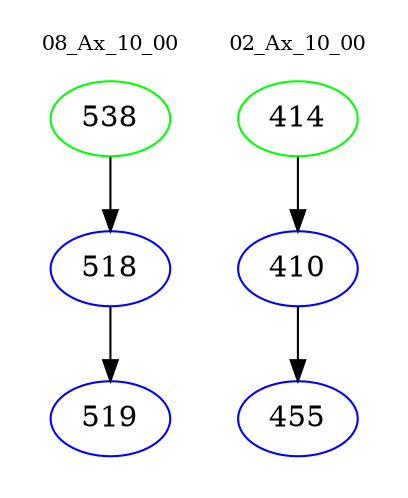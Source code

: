 digraph{
subgraph cluster_0 {
color = white
label = "08_Ax_10_00";
fontsize=10;
T0_538 [label="538", color="green"]
T0_538 -> T0_518 [color="black"]
T0_518 [label="518", color="blue"]
T0_518 -> T0_519 [color="black"]
T0_519 [label="519", color="blue"]
}
subgraph cluster_1 {
color = white
label = "02_Ax_10_00";
fontsize=10;
T1_414 [label="414", color="green"]
T1_414 -> T1_410 [color="black"]
T1_410 [label="410", color="blue"]
T1_410 -> T1_455 [color="black"]
T1_455 [label="455", color="blue"]
}
}
